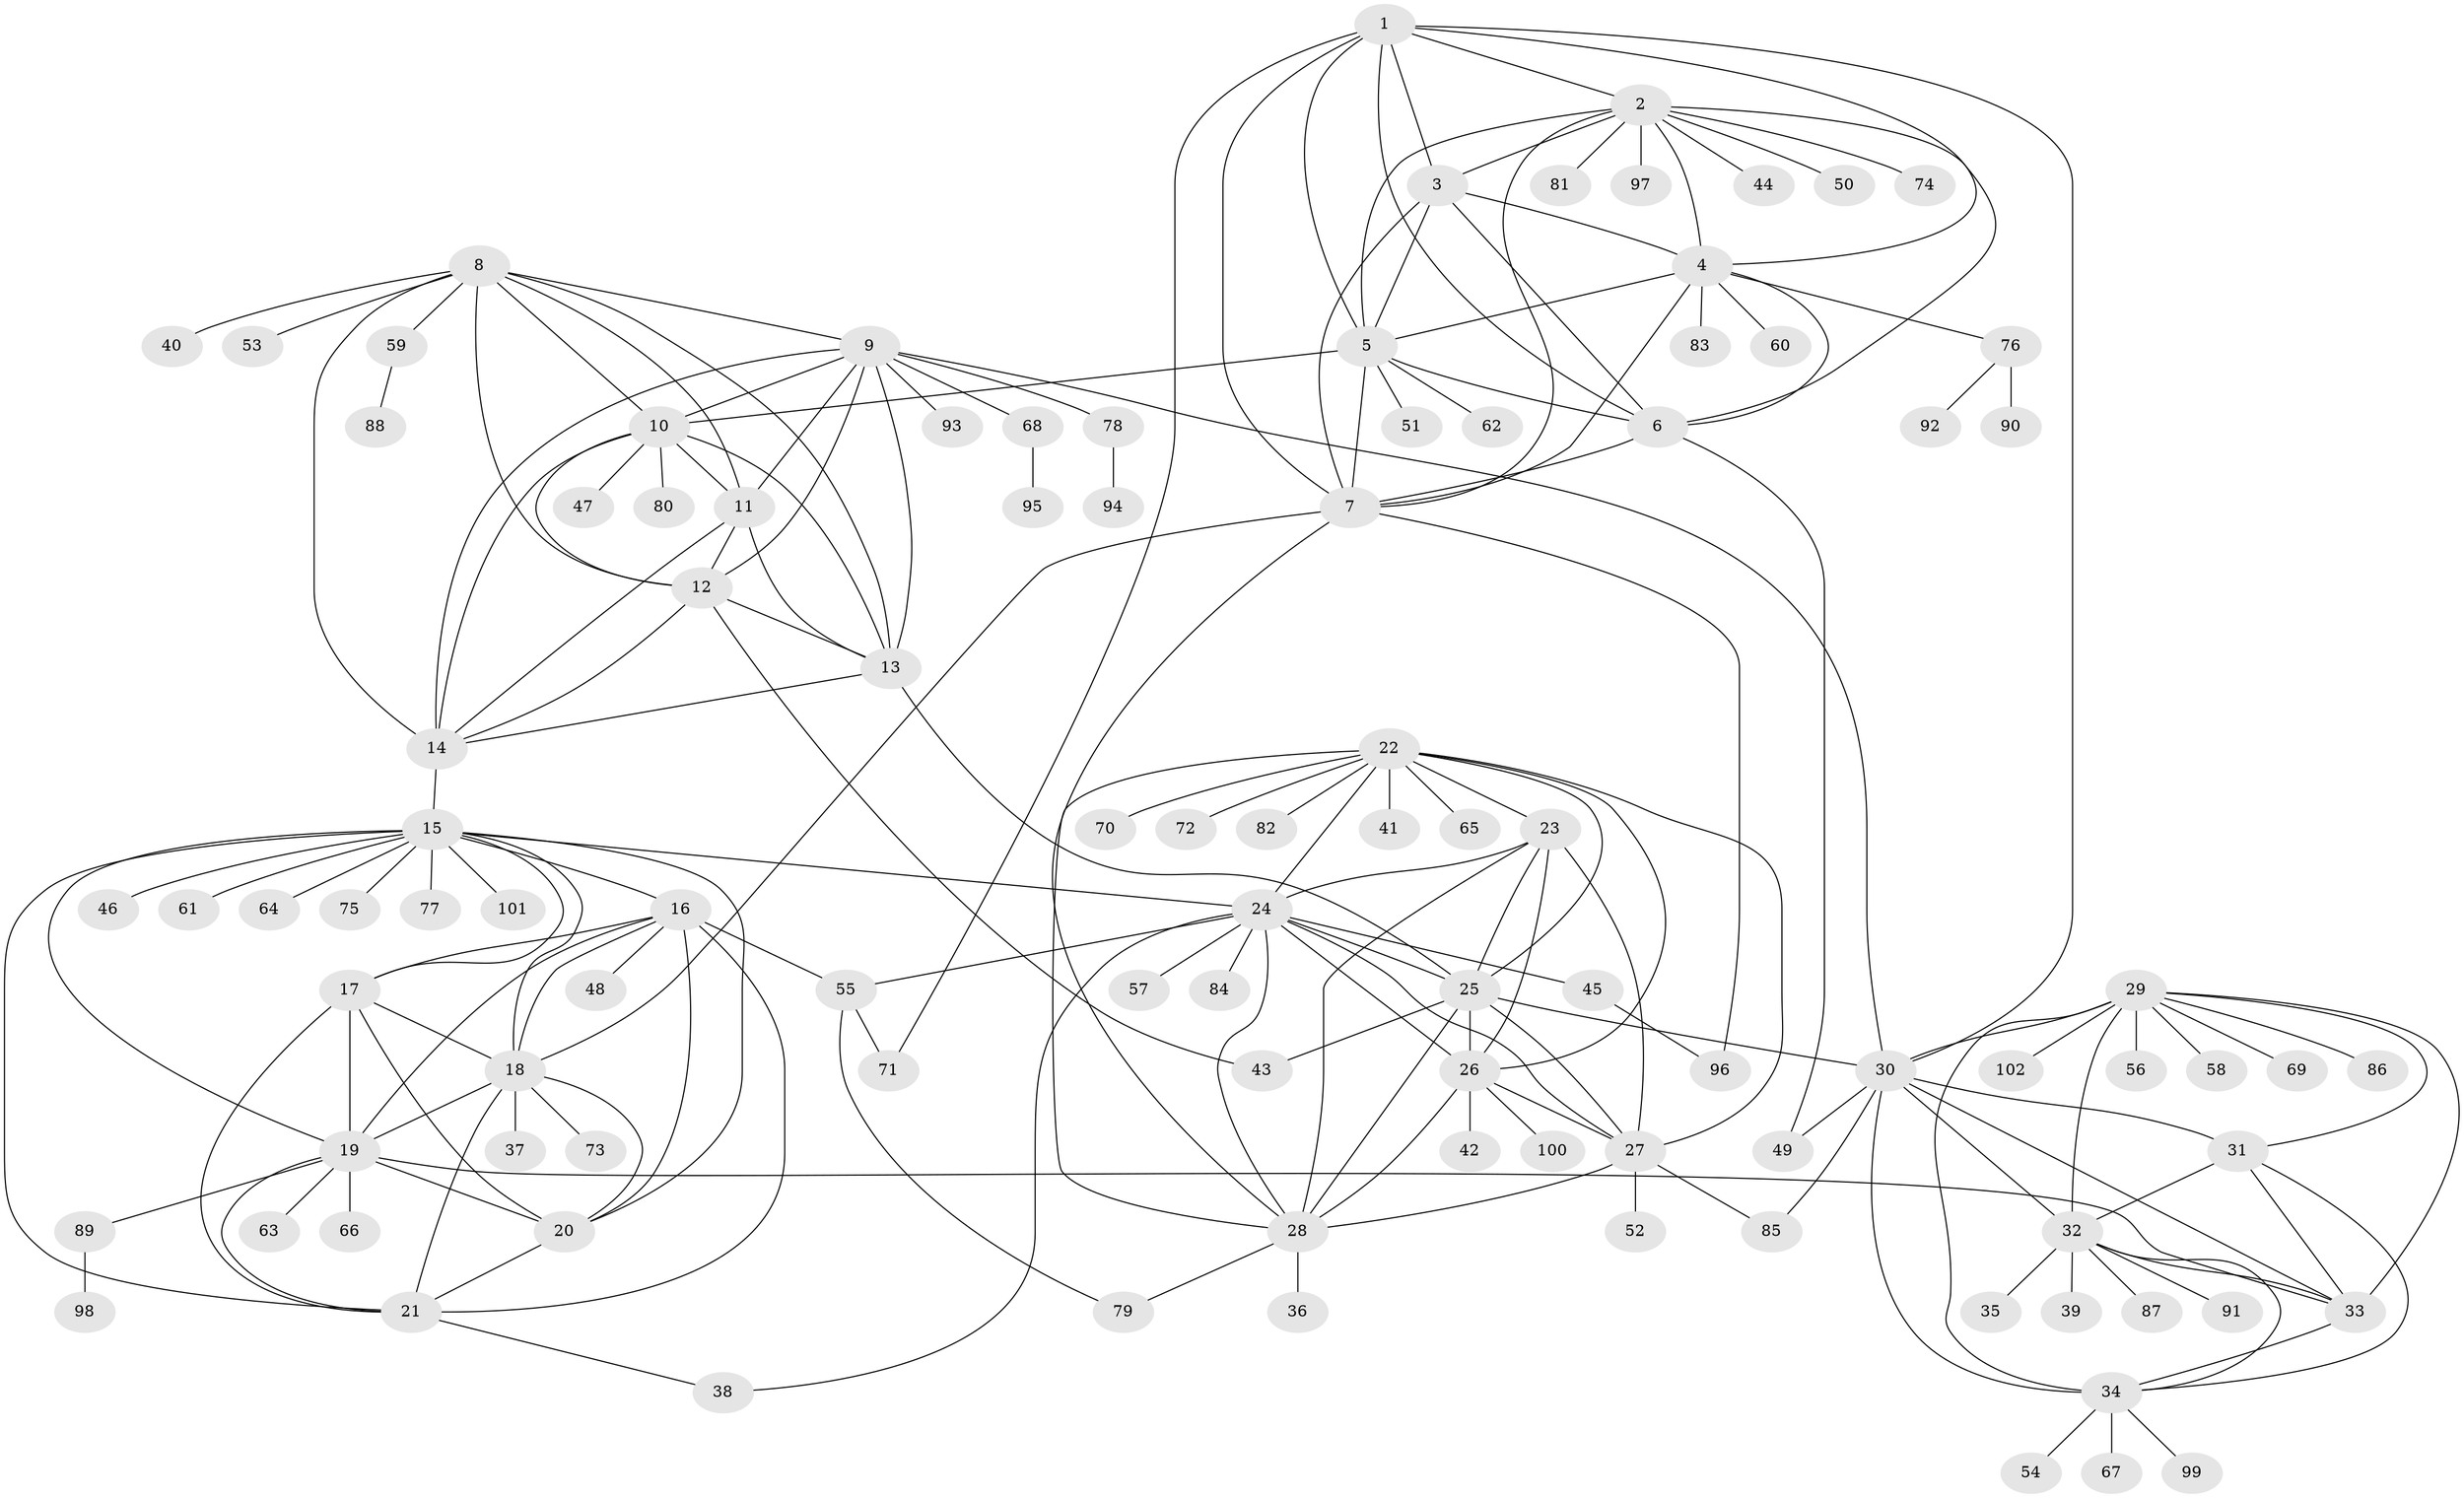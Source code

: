 // original degree distribution, {9: 0.041379310344827586, 12: 0.020689655172413793, 7: 0.04827586206896552, 10: 0.06896551724137931, 11: 0.020689655172413793, 8: 0.027586206896551724, 15: 0.006896551724137931, 13: 0.006896551724137931, 1: 0.6275862068965518, 2: 0.1103448275862069, 3: 0.013793103448275862, 5: 0.006896551724137931}
// Generated by graph-tools (version 1.1) at 2025/52/03/04/25 22:52:39]
// undirected, 102 vertices, 185 edges
graph export_dot {
  node [color=gray90,style=filled];
  1;
  2;
  3;
  4;
  5;
  6;
  7;
  8;
  9;
  10;
  11;
  12;
  13;
  14;
  15;
  16;
  17;
  18;
  19;
  20;
  21;
  22;
  23;
  24;
  25;
  26;
  27;
  28;
  29;
  30;
  31;
  32;
  33;
  34;
  35;
  36;
  37;
  38;
  39;
  40;
  41;
  42;
  43;
  44;
  45;
  46;
  47;
  48;
  49;
  50;
  51;
  52;
  53;
  54;
  55;
  56;
  57;
  58;
  59;
  60;
  61;
  62;
  63;
  64;
  65;
  66;
  67;
  68;
  69;
  70;
  71;
  72;
  73;
  74;
  75;
  76;
  77;
  78;
  79;
  80;
  81;
  82;
  83;
  84;
  85;
  86;
  87;
  88;
  89;
  90;
  91;
  92;
  93;
  94;
  95;
  96;
  97;
  98;
  99;
  100;
  101;
  102;
  1 -- 2 [weight=1.0];
  1 -- 3 [weight=1.0];
  1 -- 4 [weight=1.0];
  1 -- 5 [weight=1.0];
  1 -- 6 [weight=1.0];
  1 -- 7 [weight=1.0];
  1 -- 30 [weight=1.0];
  1 -- 71 [weight=1.0];
  2 -- 3 [weight=1.0];
  2 -- 4 [weight=1.0];
  2 -- 5 [weight=1.0];
  2 -- 6 [weight=1.0];
  2 -- 7 [weight=1.0];
  2 -- 44 [weight=1.0];
  2 -- 50 [weight=1.0];
  2 -- 74 [weight=1.0];
  2 -- 81 [weight=1.0];
  2 -- 97 [weight=1.0];
  3 -- 4 [weight=1.0];
  3 -- 5 [weight=1.0];
  3 -- 6 [weight=1.0];
  3 -- 7 [weight=1.0];
  4 -- 5 [weight=1.0];
  4 -- 6 [weight=1.0];
  4 -- 7 [weight=1.0];
  4 -- 60 [weight=1.0];
  4 -- 76 [weight=1.0];
  4 -- 83 [weight=1.0];
  5 -- 6 [weight=1.0];
  5 -- 7 [weight=1.0];
  5 -- 10 [weight=1.0];
  5 -- 51 [weight=1.0];
  5 -- 62 [weight=1.0];
  6 -- 7 [weight=1.0];
  6 -- 49 [weight=1.0];
  7 -- 18 [weight=1.0];
  7 -- 28 [weight=1.0];
  7 -- 96 [weight=1.0];
  8 -- 9 [weight=1.0];
  8 -- 10 [weight=1.0];
  8 -- 11 [weight=1.0];
  8 -- 12 [weight=1.0];
  8 -- 13 [weight=1.0];
  8 -- 14 [weight=1.0];
  8 -- 40 [weight=1.0];
  8 -- 53 [weight=1.0];
  8 -- 59 [weight=1.0];
  9 -- 10 [weight=1.0];
  9 -- 11 [weight=1.0];
  9 -- 12 [weight=1.0];
  9 -- 13 [weight=1.0];
  9 -- 14 [weight=1.0];
  9 -- 30 [weight=1.0];
  9 -- 68 [weight=1.0];
  9 -- 78 [weight=1.0];
  9 -- 93 [weight=1.0];
  10 -- 11 [weight=1.0];
  10 -- 12 [weight=1.0];
  10 -- 13 [weight=1.0];
  10 -- 14 [weight=1.0];
  10 -- 47 [weight=1.0];
  10 -- 80 [weight=1.0];
  11 -- 12 [weight=1.0];
  11 -- 13 [weight=1.0];
  11 -- 14 [weight=1.0];
  12 -- 13 [weight=1.0];
  12 -- 14 [weight=1.0];
  12 -- 43 [weight=1.0];
  13 -- 14 [weight=1.0];
  13 -- 25 [weight=1.0];
  14 -- 15 [weight=1.0];
  15 -- 16 [weight=1.0];
  15 -- 17 [weight=1.0];
  15 -- 18 [weight=1.0];
  15 -- 19 [weight=1.0];
  15 -- 20 [weight=1.0];
  15 -- 21 [weight=1.0];
  15 -- 24 [weight=1.0];
  15 -- 46 [weight=1.0];
  15 -- 61 [weight=1.0];
  15 -- 64 [weight=1.0];
  15 -- 75 [weight=1.0];
  15 -- 77 [weight=1.0];
  15 -- 101 [weight=1.0];
  16 -- 17 [weight=1.0];
  16 -- 18 [weight=1.0];
  16 -- 19 [weight=1.0];
  16 -- 20 [weight=1.0];
  16 -- 21 [weight=1.0];
  16 -- 48 [weight=2.0];
  16 -- 55 [weight=1.0];
  17 -- 18 [weight=1.0];
  17 -- 19 [weight=1.0];
  17 -- 20 [weight=1.0];
  17 -- 21 [weight=1.0];
  18 -- 19 [weight=1.0];
  18 -- 20 [weight=1.0];
  18 -- 21 [weight=1.0];
  18 -- 37 [weight=1.0];
  18 -- 73 [weight=1.0];
  19 -- 20 [weight=1.0];
  19 -- 21 [weight=1.0];
  19 -- 33 [weight=1.0];
  19 -- 63 [weight=1.0];
  19 -- 66 [weight=1.0];
  19 -- 89 [weight=1.0];
  20 -- 21 [weight=1.0];
  21 -- 38 [weight=1.0];
  22 -- 23 [weight=1.0];
  22 -- 24 [weight=1.0];
  22 -- 25 [weight=1.0];
  22 -- 26 [weight=1.0];
  22 -- 27 [weight=1.0];
  22 -- 28 [weight=1.0];
  22 -- 41 [weight=1.0];
  22 -- 65 [weight=1.0];
  22 -- 70 [weight=1.0];
  22 -- 72 [weight=1.0];
  22 -- 82 [weight=1.0];
  23 -- 24 [weight=1.0];
  23 -- 25 [weight=1.0];
  23 -- 26 [weight=1.0];
  23 -- 27 [weight=1.0];
  23 -- 28 [weight=1.0];
  24 -- 25 [weight=1.0];
  24 -- 26 [weight=1.0];
  24 -- 27 [weight=1.0];
  24 -- 28 [weight=1.0];
  24 -- 38 [weight=1.0];
  24 -- 45 [weight=1.0];
  24 -- 55 [weight=1.0];
  24 -- 57 [weight=1.0];
  24 -- 84 [weight=1.0];
  25 -- 26 [weight=1.0];
  25 -- 27 [weight=1.0];
  25 -- 28 [weight=1.0];
  25 -- 30 [weight=1.0];
  25 -- 43 [weight=1.0];
  26 -- 27 [weight=1.0];
  26 -- 28 [weight=1.0];
  26 -- 42 [weight=1.0];
  26 -- 100 [weight=1.0];
  27 -- 28 [weight=1.0];
  27 -- 52 [weight=1.0];
  27 -- 85 [weight=1.0];
  28 -- 36 [weight=1.0];
  28 -- 79 [weight=1.0];
  29 -- 30 [weight=2.0];
  29 -- 31 [weight=1.0];
  29 -- 32 [weight=1.0];
  29 -- 33 [weight=1.0];
  29 -- 34 [weight=1.0];
  29 -- 56 [weight=1.0];
  29 -- 58 [weight=1.0];
  29 -- 69 [weight=1.0];
  29 -- 86 [weight=1.0];
  29 -- 102 [weight=1.0];
  30 -- 31 [weight=4.0];
  30 -- 32 [weight=2.0];
  30 -- 33 [weight=2.0];
  30 -- 34 [weight=2.0];
  30 -- 49 [weight=1.0];
  30 -- 85 [weight=1.0];
  31 -- 32 [weight=1.0];
  31 -- 33 [weight=1.0];
  31 -- 34 [weight=1.0];
  32 -- 33 [weight=1.0];
  32 -- 34 [weight=1.0];
  32 -- 35 [weight=1.0];
  32 -- 39 [weight=1.0];
  32 -- 87 [weight=1.0];
  32 -- 91 [weight=1.0];
  33 -- 34 [weight=1.0];
  34 -- 54 [weight=1.0];
  34 -- 67 [weight=1.0];
  34 -- 99 [weight=1.0];
  45 -- 96 [weight=1.0];
  55 -- 71 [weight=1.0];
  55 -- 79 [weight=1.0];
  59 -- 88 [weight=1.0];
  68 -- 95 [weight=1.0];
  76 -- 90 [weight=1.0];
  76 -- 92 [weight=1.0];
  78 -- 94 [weight=1.0];
  89 -- 98 [weight=1.0];
}
